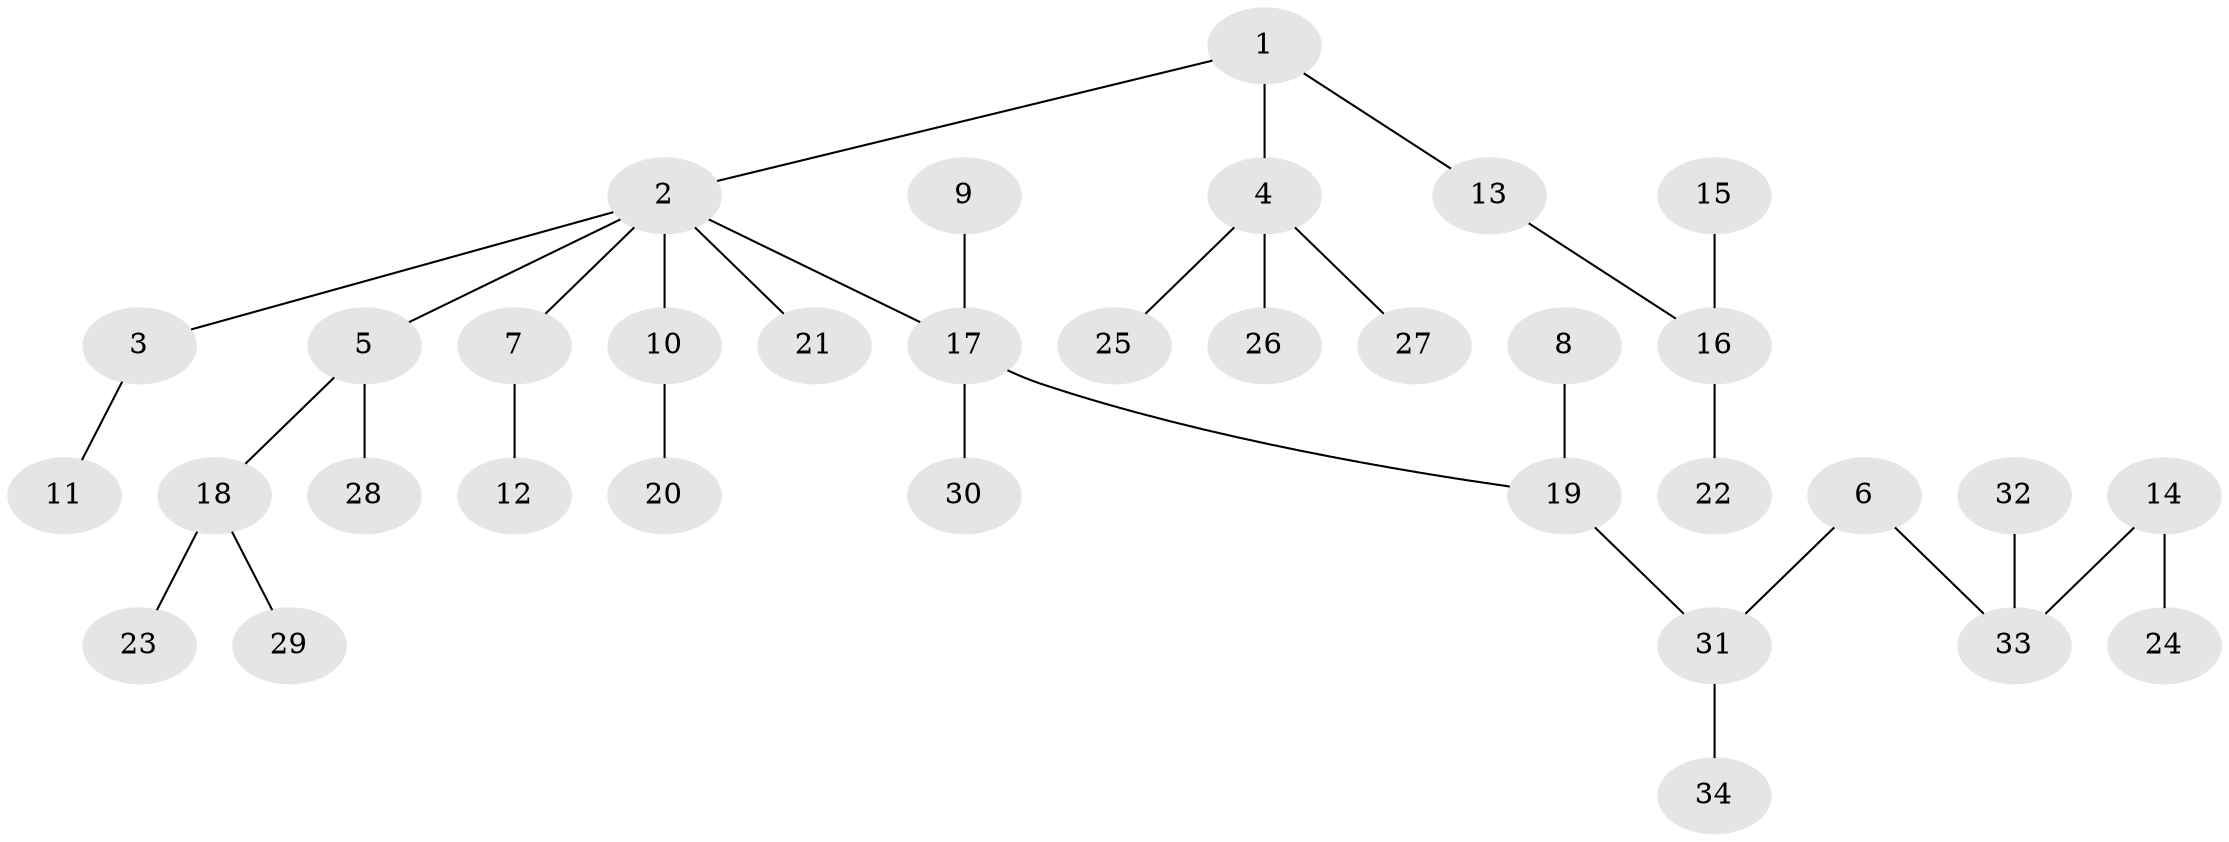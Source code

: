 // original degree distribution, {6: 0.014925373134328358, 3: 0.16417910447761194, 2: 0.26865671641791045, 4: 0.05970149253731343, 5: 0.029850746268656716, 1: 0.4626865671641791}
// Generated by graph-tools (version 1.1) at 2025/50/03/09/25 03:50:26]
// undirected, 34 vertices, 33 edges
graph export_dot {
graph [start="1"]
  node [color=gray90,style=filled];
  1;
  2;
  3;
  4;
  5;
  6;
  7;
  8;
  9;
  10;
  11;
  12;
  13;
  14;
  15;
  16;
  17;
  18;
  19;
  20;
  21;
  22;
  23;
  24;
  25;
  26;
  27;
  28;
  29;
  30;
  31;
  32;
  33;
  34;
  1 -- 2 [weight=1.0];
  1 -- 4 [weight=1.0];
  1 -- 13 [weight=1.0];
  2 -- 3 [weight=1.0];
  2 -- 5 [weight=1.0];
  2 -- 7 [weight=1.0];
  2 -- 10 [weight=1.0];
  2 -- 17 [weight=1.0];
  2 -- 21 [weight=1.0];
  3 -- 11 [weight=1.0];
  4 -- 25 [weight=1.0];
  4 -- 26 [weight=1.0];
  4 -- 27 [weight=1.0];
  5 -- 18 [weight=1.0];
  5 -- 28 [weight=1.0];
  6 -- 31 [weight=1.0];
  6 -- 33 [weight=1.0];
  7 -- 12 [weight=1.0];
  8 -- 19 [weight=1.0];
  9 -- 17 [weight=1.0];
  10 -- 20 [weight=1.0];
  13 -- 16 [weight=1.0];
  14 -- 24 [weight=1.0];
  14 -- 33 [weight=1.0];
  15 -- 16 [weight=1.0];
  16 -- 22 [weight=1.0];
  17 -- 19 [weight=1.0];
  17 -- 30 [weight=1.0];
  18 -- 23 [weight=1.0];
  18 -- 29 [weight=1.0];
  19 -- 31 [weight=1.0];
  31 -- 34 [weight=1.0];
  32 -- 33 [weight=1.0];
}

